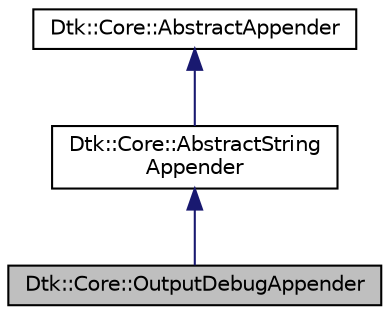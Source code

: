 digraph "Dtk::Core::OutputDebugAppender"
{
  edge [fontname="Helvetica",fontsize="10",labelfontname="Helvetica",labelfontsize="10"];
  node [fontname="Helvetica",fontsize="10",shape=record];
  Node3 [label="Dtk::Core::OutputDebugAppender",height=0.2,width=0.4,color="black", fillcolor="grey75", style="filled", fontcolor="black"];
  Node4 -> Node3 [dir="back",color="midnightblue",fontsize="10",style="solid",fontname="Helvetica"];
  Node4 [label="Dtk::Core::AbstractString\lAppender",height=0.2,width=0.4,color="black", fillcolor="white", style="filled",URL="$class_dtk_1_1_core_1_1_abstract_string_appender.html",tooltip="The AbstractStringAppender class provides a convenient base for appenders working with plain text for..."];
  Node5 -> Node4 [dir="back",color="midnightblue",fontsize="10",style="solid",fontname="Helvetica"];
  Node5 [label="Dtk::Core::AbstractAppender",height=0.2,width=0.4,color="black", fillcolor="white", style="filled",URL="$class_dtk_1_1_core_1_1_abstract_appender.html",tooltip="The AbstractAppender class provides an abstract base class for writing a log entries. "];
}
